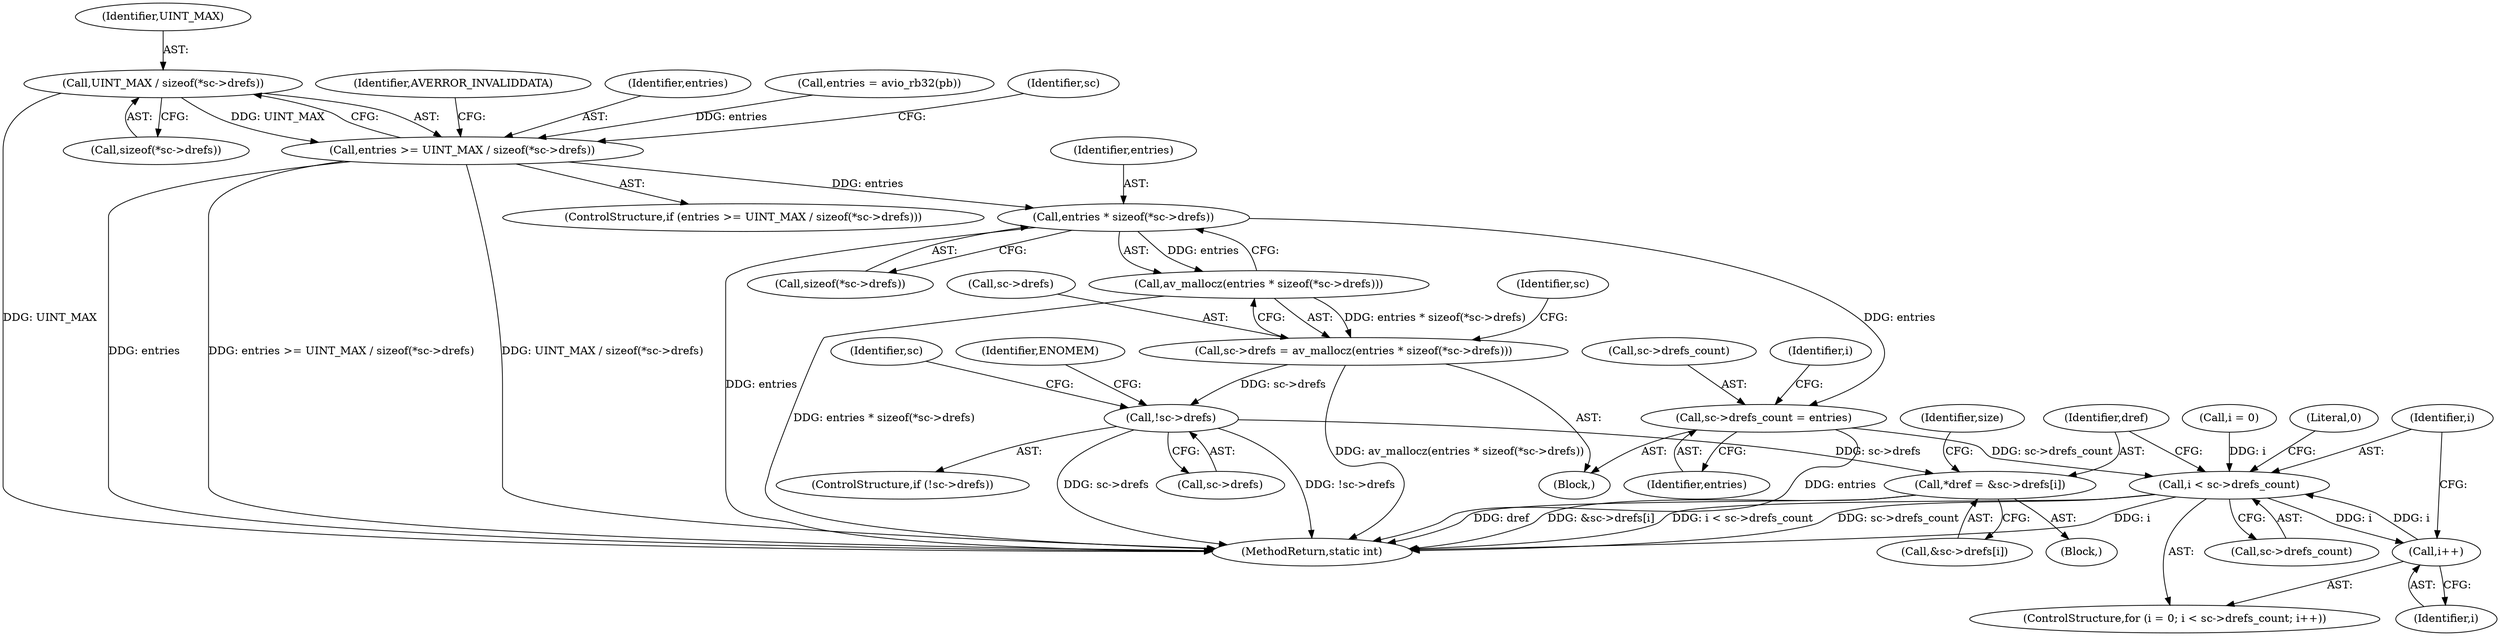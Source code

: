 digraph "0_FFmpeg_689e59b7ffed34eba6159dcc78e87133862e3746@API" {
"1000155" [label="(Call,UINT_MAX / sizeof(*sc->drefs))"];
"1000153" [label="(Call,entries >= UINT_MAX / sizeof(*sc->drefs))"];
"1000178" [label="(Call,entries * sizeof(*sc->drefs))"];
"1000177" [label="(Call,av_mallocz(entries * sizeof(*sc->drefs)))"];
"1000173" [label="(Call,sc->drefs = av_mallocz(entries * sizeof(*sc->drefs)))"];
"1000186" [label="(Call,!sc->drefs)"];
"1000211" [label="(Call,*dref = &sc->drefs[i])"];
"1000193" [label="(Call,sc->drefs_count = entries)"];
"1000202" [label="(Call,i < sc->drefs_count)"];
"1000207" [label="(Call,i++)"];
"1000110" [label="(Block,)"];
"1000199" [label="(Call,i = 0)"];
"1000202" [label="(Call,i < sc->drefs_count)"];
"1000208" [label="(Identifier,i)"];
"1000177" [label="(Call,av_mallocz(entries * sizeof(*sc->drefs)))"];
"1000166" [label="(Identifier,sc)"];
"1000212" [label="(Identifier,dref)"];
"1000178" [label="(Call,entries * sizeof(*sc->drefs))"];
"1000174" [label="(Call,sc->drefs)"];
"1000153" [label="(Call,entries >= UINT_MAX / sizeof(*sc->drefs))"];
"1000186" [label="(Call,!sc->drefs)"];
"1000163" [label="(Identifier,AVERROR_INVALIDDATA)"];
"1000207" [label="(Call,i++)"];
"1000600" [label="(MethodReturn,static int)"];
"1000194" [label="(Call,sc->drefs_count)"];
"1000213" [label="(Call,&sc->drefs[i])"];
"1000197" [label="(Identifier,entries)"];
"1000187" [label="(Call,sc->drefs)"];
"1000154" [label="(Identifier,entries)"];
"1000155" [label="(Call,UINT_MAX / sizeof(*sc->drefs))"];
"1000203" [label="(Identifier,i)"];
"1000152" [label="(ControlStructure,if (entries >= UINT_MAX / sizeof(*sc->drefs)))"];
"1000157" [label="(Call,sizeof(*sc->drefs))"];
"1000211" [label="(Call,*dref = &sc->drefs[i])"];
"1000193" [label="(Call,sc->drefs_count = entries)"];
"1000188" [label="(Identifier,sc)"];
"1000204" [label="(Call,sc->drefs_count)"];
"1000156" [label="(Identifier,UINT_MAX)"];
"1000192" [label="(Identifier,ENOMEM)"];
"1000221" [label="(Identifier,size)"];
"1000180" [label="(Call,sizeof(*sc->drefs))"];
"1000599" [label="(Literal,0)"];
"1000200" [label="(Identifier,i)"];
"1000195" [label="(Identifier,sc)"];
"1000185" [label="(ControlStructure,if (!sc->drefs))"];
"1000148" [label="(Call,entries = avio_rb32(pb))"];
"1000173" [label="(Call,sc->drefs = av_mallocz(entries * sizeof(*sc->drefs)))"];
"1000198" [label="(ControlStructure,for (i = 0; i < sc->drefs_count; i++))"];
"1000209" [label="(Block,)"];
"1000179" [label="(Identifier,entries)"];
"1000155" -> "1000153"  [label="AST: "];
"1000155" -> "1000157"  [label="CFG: "];
"1000156" -> "1000155"  [label="AST: "];
"1000157" -> "1000155"  [label="AST: "];
"1000153" -> "1000155"  [label="CFG: "];
"1000155" -> "1000600"  [label="DDG: UINT_MAX"];
"1000155" -> "1000153"  [label="DDG: UINT_MAX"];
"1000153" -> "1000152"  [label="AST: "];
"1000154" -> "1000153"  [label="AST: "];
"1000163" -> "1000153"  [label="CFG: "];
"1000166" -> "1000153"  [label="CFG: "];
"1000153" -> "1000600"  [label="DDG: UINT_MAX / sizeof(*sc->drefs)"];
"1000153" -> "1000600"  [label="DDG: entries >= UINT_MAX / sizeof(*sc->drefs)"];
"1000153" -> "1000600"  [label="DDG: entries"];
"1000148" -> "1000153"  [label="DDG: entries"];
"1000153" -> "1000178"  [label="DDG: entries"];
"1000178" -> "1000177"  [label="AST: "];
"1000178" -> "1000180"  [label="CFG: "];
"1000179" -> "1000178"  [label="AST: "];
"1000180" -> "1000178"  [label="AST: "];
"1000177" -> "1000178"  [label="CFG: "];
"1000178" -> "1000600"  [label="DDG: entries"];
"1000178" -> "1000177"  [label="DDG: entries"];
"1000178" -> "1000193"  [label="DDG: entries"];
"1000177" -> "1000173"  [label="AST: "];
"1000173" -> "1000177"  [label="CFG: "];
"1000177" -> "1000600"  [label="DDG: entries * sizeof(*sc->drefs)"];
"1000177" -> "1000173"  [label="DDG: entries * sizeof(*sc->drefs)"];
"1000173" -> "1000110"  [label="AST: "];
"1000174" -> "1000173"  [label="AST: "];
"1000188" -> "1000173"  [label="CFG: "];
"1000173" -> "1000600"  [label="DDG: av_mallocz(entries * sizeof(*sc->drefs))"];
"1000173" -> "1000186"  [label="DDG: sc->drefs"];
"1000186" -> "1000185"  [label="AST: "];
"1000186" -> "1000187"  [label="CFG: "];
"1000187" -> "1000186"  [label="AST: "];
"1000192" -> "1000186"  [label="CFG: "];
"1000195" -> "1000186"  [label="CFG: "];
"1000186" -> "1000600"  [label="DDG: !sc->drefs"];
"1000186" -> "1000600"  [label="DDG: sc->drefs"];
"1000186" -> "1000211"  [label="DDG: sc->drefs"];
"1000211" -> "1000209"  [label="AST: "];
"1000211" -> "1000213"  [label="CFG: "];
"1000212" -> "1000211"  [label="AST: "];
"1000213" -> "1000211"  [label="AST: "];
"1000221" -> "1000211"  [label="CFG: "];
"1000211" -> "1000600"  [label="DDG: dref"];
"1000211" -> "1000600"  [label="DDG: &sc->drefs[i]"];
"1000193" -> "1000110"  [label="AST: "];
"1000193" -> "1000197"  [label="CFG: "];
"1000194" -> "1000193"  [label="AST: "];
"1000197" -> "1000193"  [label="AST: "];
"1000200" -> "1000193"  [label="CFG: "];
"1000193" -> "1000600"  [label="DDG: entries"];
"1000193" -> "1000202"  [label="DDG: sc->drefs_count"];
"1000202" -> "1000198"  [label="AST: "];
"1000202" -> "1000204"  [label="CFG: "];
"1000203" -> "1000202"  [label="AST: "];
"1000204" -> "1000202"  [label="AST: "];
"1000212" -> "1000202"  [label="CFG: "];
"1000599" -> "1000202"  [label="CFG: "];
"1000202" -> "1000600"  [label="DDG: i"];
"1000202" -> "1000600"  [label="DDG: i < sc->drefs_count"];
"1000202" -> "1000600"  [label="DDG: sc->drefs_count"];
"1000199" -> "1000202"  [label="DDG: i"];
"1000207" -> "1000202"  [label="DDG: i"];
"1000202" -> "1000207"  [label="DDG: i"];
"1000207" -> "1000198"  [label="AST: "];
"1000207" -> "1000208"  [label="CFG: "];
"1000208" -> "1000207"  [label="AST: "];
"1000203" -> "1000207"  [label="CFG: "];
}
